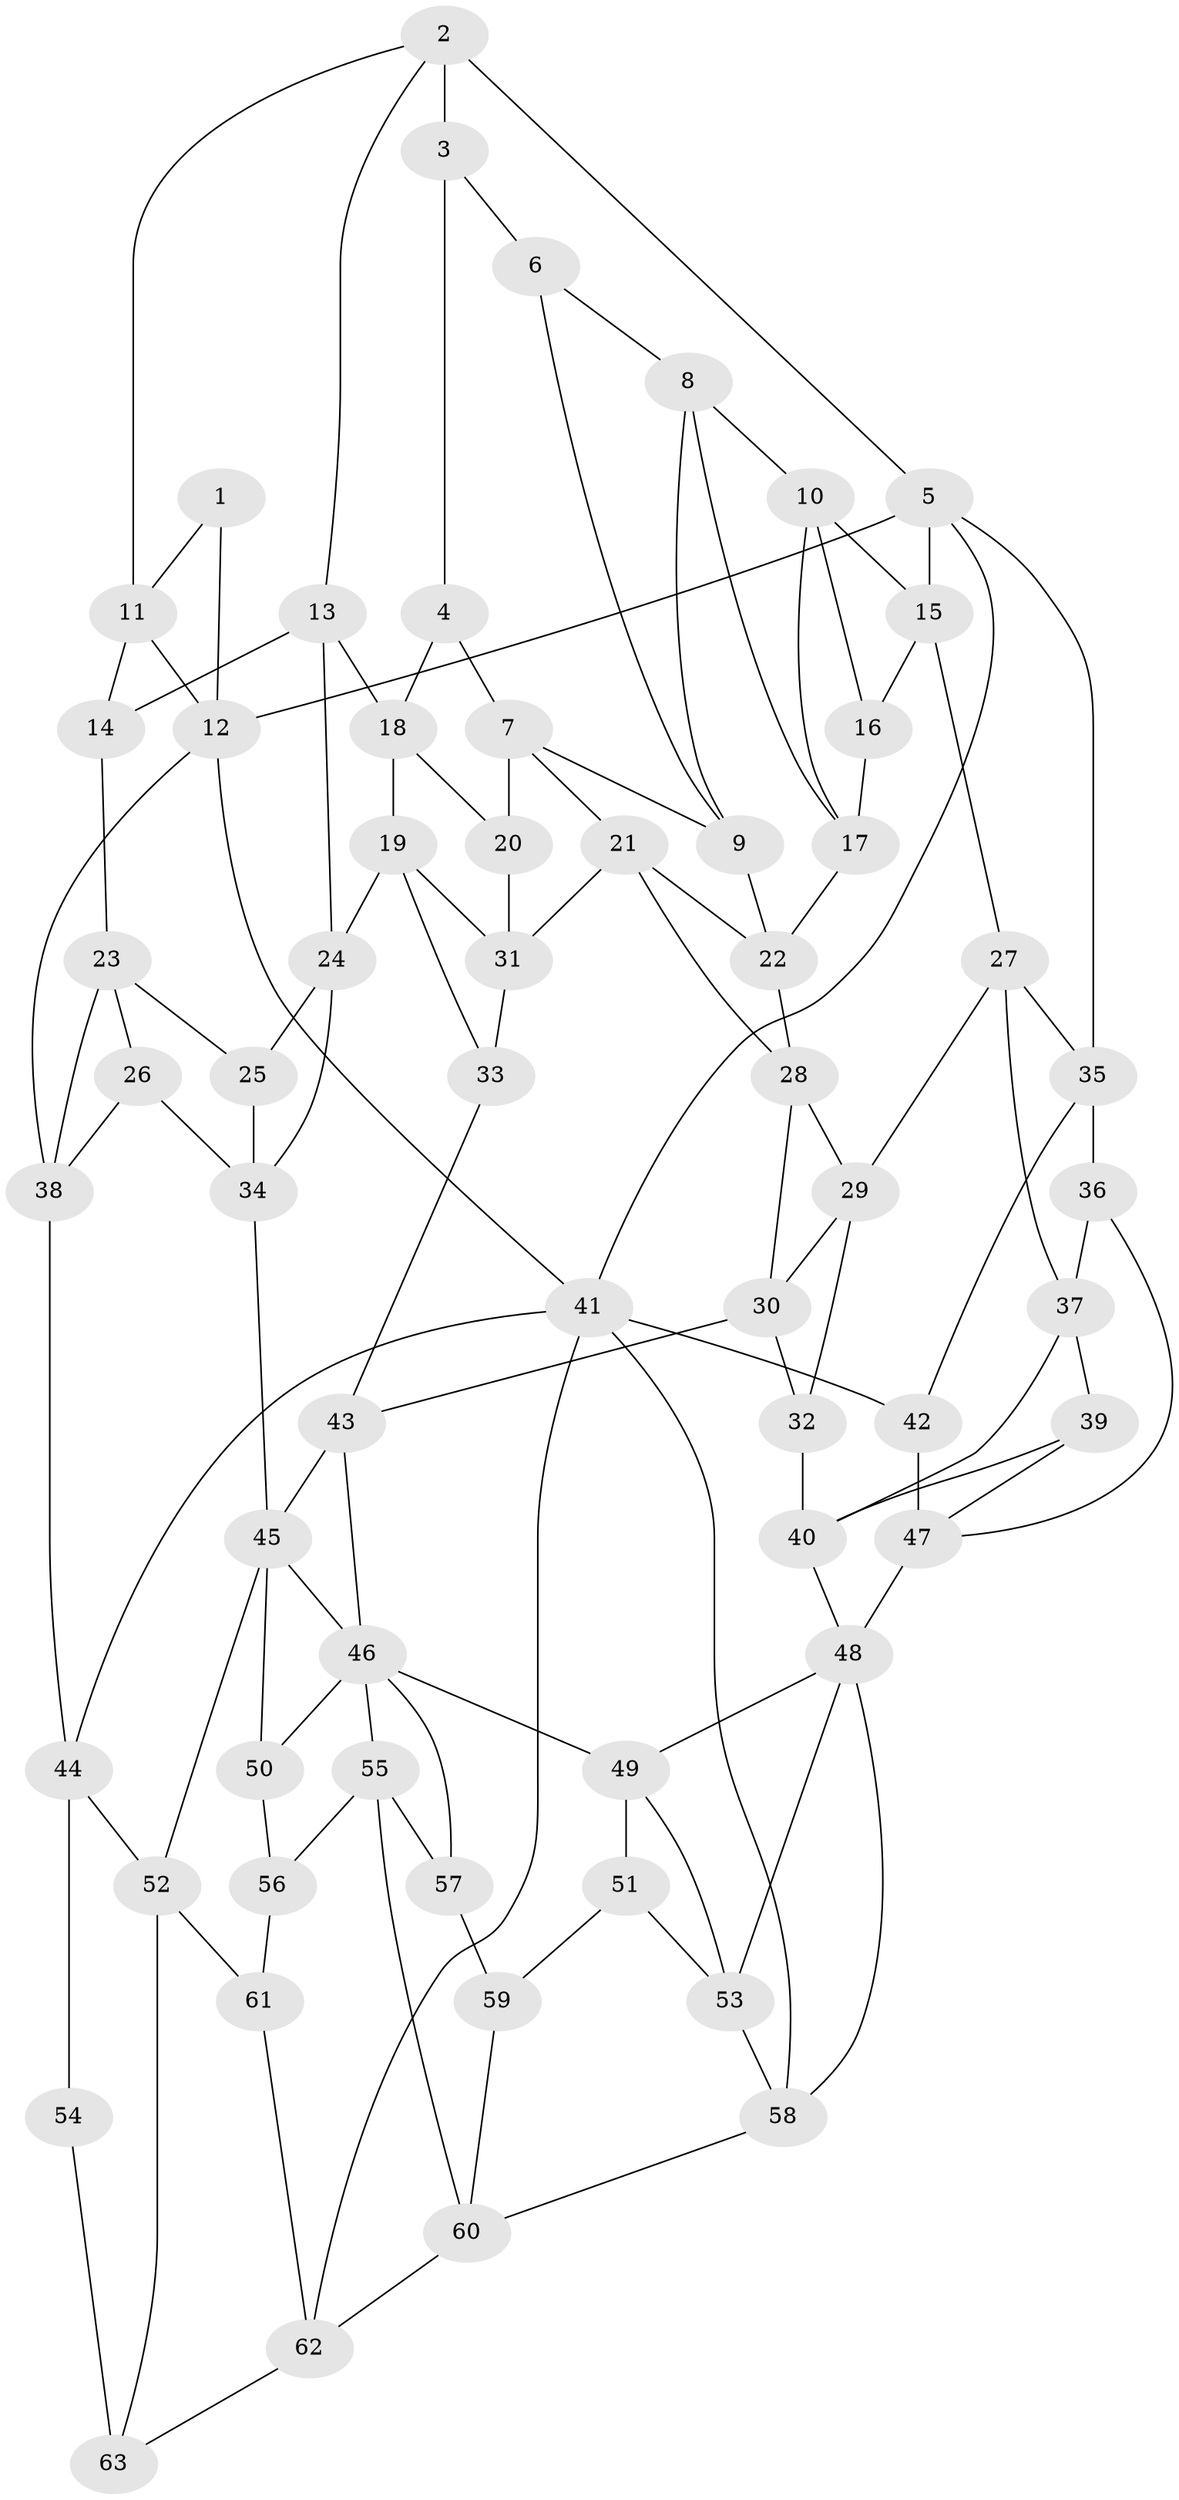 // original degree distribution, {3: 0.015873015873015872, 5: 0.49206349206349204, 6: 0.23809523809523808, 4: 0.25396825396825395}
// Generated by graph-tools (version 1.1) at 2025/27/03/09/25 03:27:11]
// undirected, 63 vertices, 118 edges
graph export_dot {
graph [start="1"]
  node [color=gray90,style=filled];
  1;
  2;
  3;
  4;
  5;
  6;
  7;
  8;
  9;
  10;
  11;
  12;
  13;
  14;
  15;
  16;
  17;
  18;
  19;
  20;
  21;
  22;
  23;
  24;
  25;
  26;
  27;
  28;
  29;
  30;
  31;
  32;
  33;
  34;
  35;
  36;
  37;
  38;
  39;
  40;
  41;
  42;
  43;
  44;
  45;
  46;
  47;
  48;
  49;
  50;
  51;
  52;
  53;
  54;
  55;
  56;
  57;
  58;
  59;
  60;
  61;
  62;
  63;
  1 -- 11 [weight=1.0];
  1 -- 12 [weight=1.0];
  2 -- 3 [weight=2.0];
  2 -- 5 [weight=1.0];
  2 -- 11 [weight=1.0];
  2 -- 13 [weight=1.0];
  3 -- 4 [weight=1.0];
  3 -- 6 [weight=1.0];
  4 -- 7 [weight=1.0];
  4 -- 18 [weight=1.0];
  5 -- 12 [weight=1.0];
  5 -- 15 [weight=1.0];
  5 -- 35 [weight=1.0];
  5 -- 41 [weight=1.0];
  6 -- 8 [weight=1.0];
  6 -- 9 [weight=1.0];
  7 -- 9 [weight=1.0];
  7 -- 20 [weight=1.0];
  7 -- 21 [weight=1.0];
  8 -- 9 [weight=1.0];
  8 -- 10 [weight=1.0];
  8 -- 17 [weight=1.0];
  9 -- 22 [weight=1.0];
  10 -- 15 [weight=1.0];
  10 -- 16 [weight=1.0];
  10 -- 17 [weight=1.0];
  11 -- 12 [weight=1.0];
  11 -- 14 [weight=1.0];
  12 -- 38 [weight=1.0];
  12 -- 41 [weight=1.0];
  13 -- 14 [weight=1.0];
  13 -- 18 [weight=1.0];
  13 -- 24 [weight=1.0];
  14 -- 23 [weight=1.0];
  15 -- 16 [weight=1.0];
  15 -- 27 [weight=1.0];
  16 -- 17 [weight=1.0];
  17 -- 22 [weight=1.0];
  18 -- 19 [weight=1.0];
  18 -- 20 [weight=1.0];
  19 -- 24 [weight=1.0];
  19 -- 31 [weight=1.0];
  19 -- 33 [weight=1.0];
  20 -- 31 [weight=1.0];
  21 -- 22 [weight=1.0];
  21 -- 28 [weight=1.0];
  21 -- 31 [weight=1.0];
  22 -- 28 [weight=1.0];
  23 -- 25 [weight=1.0];
  23 -- 26 [weight=1.0];
  23 -- 38 [weight=1.0];
  24 -- 25 [weight=1.0];
  24 -- 34 [weight=1.0];
  25 -- 34 [weight=1.0];
  26 -- 34 [weight=1.0];
  26 -- 38 [weight=1.0];
  27 -- 29 [weight=1.0];
  27 -- 35 [weight=1.0];
  27 -- 37 [weight=1.0];
  28 -- 29 [weight=1.0];
  28 -- 30 [weight=1.0];
  29 -- 30 [weight=1.0];
  29 -- 32 [weight=1.0];
  30 -- 32 [weight=1.0];
  30 -- 43 [weight=1.0];
  31 -- 33 [weight=1.0];
  32 -- 40 [weight=1.0];
  33 -- 43 [weight=2.0];
  34 -- 45 [weight=1.0];
  35 -- 36 [weight=1.0];
  35 -- 42 [weight=1.0];
  36 -- 37 [weight=1.0];
  36 -- 47 [weight=1.0];
  37 -- 39 [weight=1.0];
  37 -- 40 [weight=1.0];
  38 -- 44 [weight=1.0];
  39 -- 40 [weight=1.0];
  39 -- 47 [weight=1.0];
  40 -- 48 [weight=1.0];
  41 -- 42 [weight=1.0];
  41 -- 44 [weight=1.0];
  41 -- 58 [weight=1.0];
  41 -- 62 [weight=1.0];
  42 -- 47 [weight=2.0];
  43 -- 45 [weight=2.0];
  43 -- 46 [weight=1.0];
  44 -- 52 [weight=1.0];
  44 -- 54 [weight=2.0];
  45 -- 46 [weight=1.0];
  45 -- 50 [weight=1.0];
  45 -- 52 [weight=1.0];
  46 -- 49 [weight=1.0];
  46 -- 50 [weight=1.0];
  46 -- 55 [weight=1.0];
  46 -- 57 [weight=1.0];
  47 -- 48 [weight=2.0];
  48 -- 49 [weight=1.0];
  48 -- 53 [weight=1.0];
  48 -- 58 [weight=1.0];
  49 -- 51 [weight=1.0];
  49 -- 53 [weight=1.0];
  50 -- 56 [weight=1.0];
  51 -- 53 [weight=1.0];
  51 -- 59 [weight=1.0];
  52 -- 61 [weight=1.0];
  52 -- 63 [weight=1.0];
  53 -- 58 [weight=1.0];
  54 -- 63 [weight=2.0];
  55 -- 56 [weight=1.0];
  55 -- 57 [weight=1.0];
  55 -- 60 [weight=1.0];
  56 -- 61 [weight=2.0];
  57 -- 59 [weight=2.0];
  58 -- 60 [weight=1.0];
  59 -- 60 [weight=1.0];
  60 -- 62 [weight=1.0];
  61 -- 62 [weight=1.0];
  62 -- 63 [weight=1.0];
}
